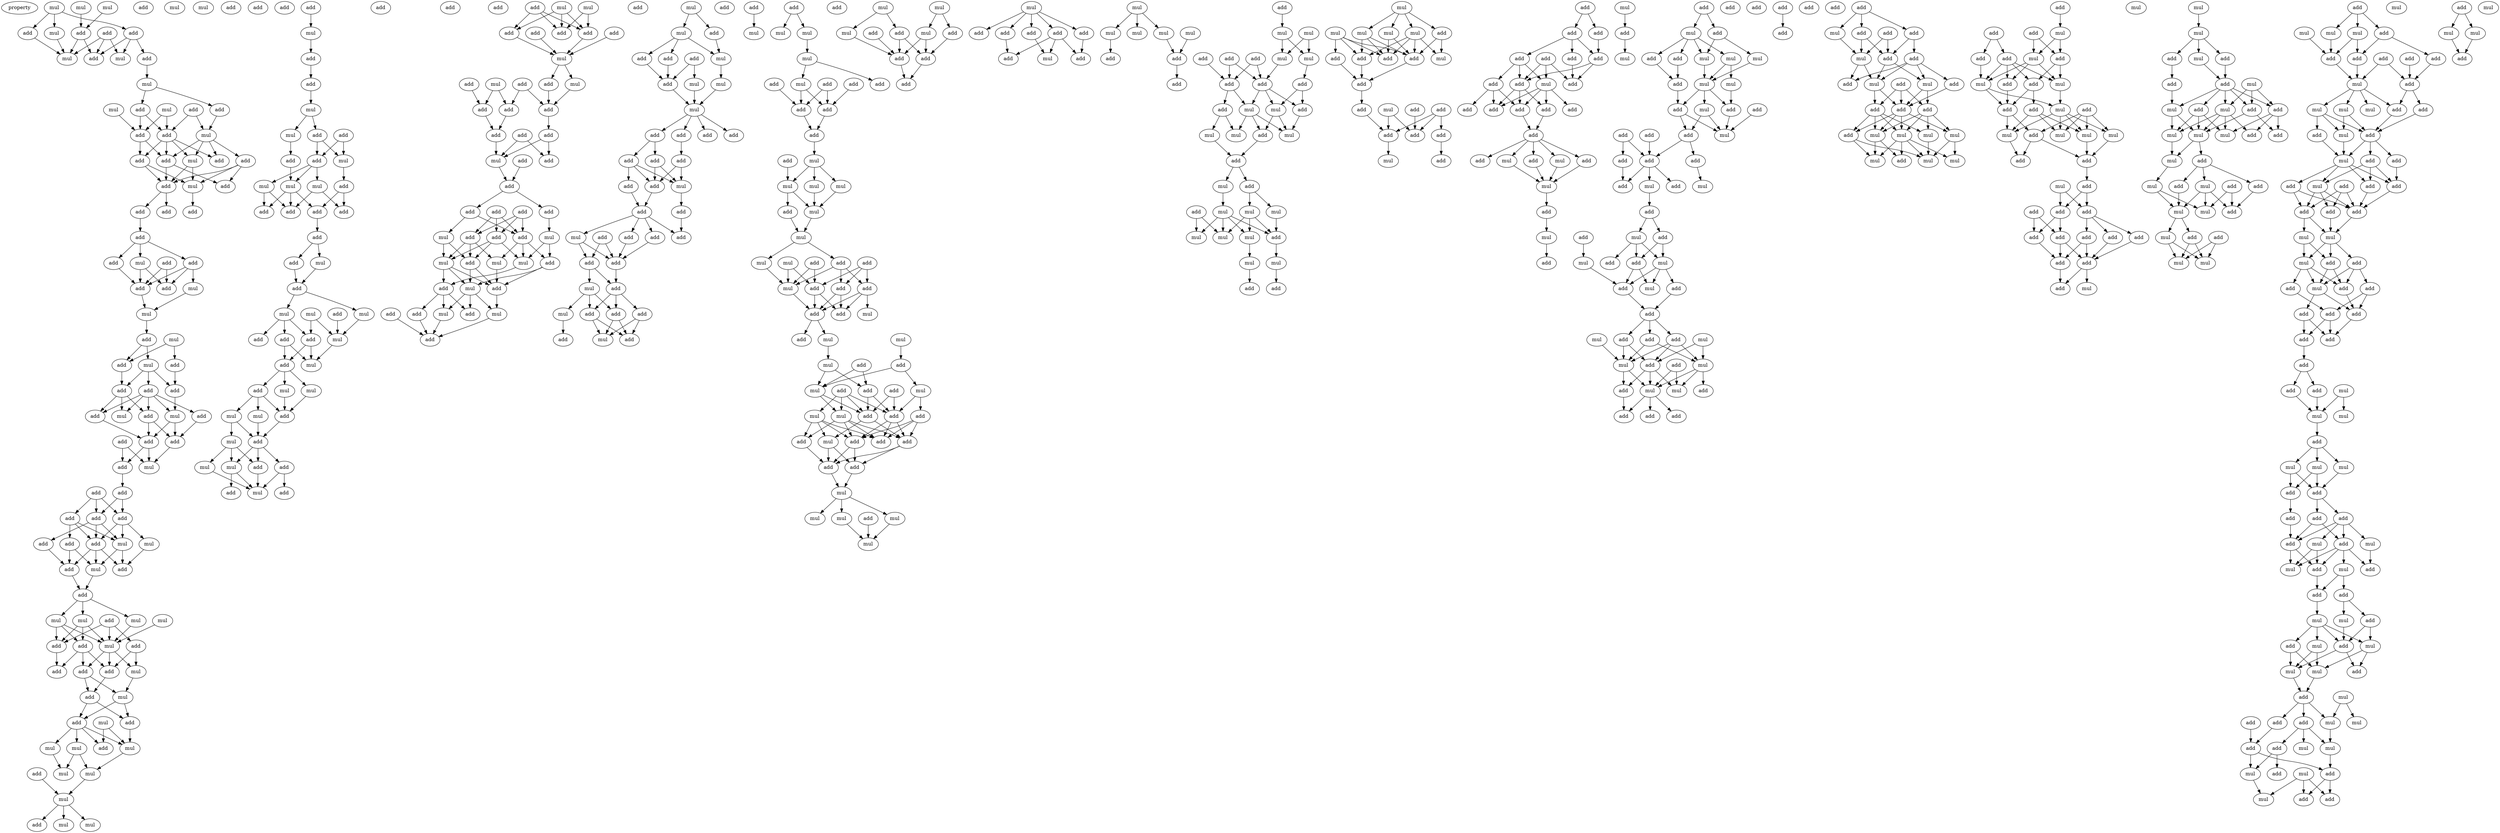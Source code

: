 digraph {
    node [fontcolor=black]
    property [mul=2,lf=1.7]
    0 [ label = mul ];
    1 [ label = mul ];
    2 [ label = mul ];
    3 [ label = add ];
    4 [ label = mul ];
    5 [ label = add ];
    6 [ label = add ];
    7 [ label = add ];
    8 [ label = mul ];
    9 [ label = mul ];
    10 [ label = add ];
    11 [ label = add ];
    12 [ label = mul ];
    13 [ label = add ];
    14 [ label = add ];
    15 [ label = add ];
    16 [ label = mul ];
    17 [ label = mul ];
    18 [ label = add ];
    19 [ label = add ];
    20 [ label = mul ];
    21 [ label = add ];
    22 [ label = add ];
    23 [ label = mul ];
    24 [ label = add ];
    25 [ label = add ];
    26 [ label = add ];
    27 [ label = add ];
    28 [ label = mul ];
    29 [ label = add ];
    30 [ label = add ];
    31 [ label = add ];
    32 [ label = add ];
    33 [ label = add ];
    34 [ label = add ];
    35 [ label = add ];
    36 [ label = mul ];
    37 [ label = add ];
    38 [ label = mul ];
    39 [ label = add ];
    40 [ label = add ];
    41 [ label = mul ];
    42 [ label = add ];
    43 [ label = mul ];
    44 [ label = mul ];
    45 [ label = mul ];
    46 [ label = add ];
    47 [ label = mul ];
    48 [ label = add ];
    49 [ label = add ];
    50 [ label = add ];
    51 [ label = add ];
    52 [ label = add ];
    53 [ label = add ];
    54 [ label = add ];
    55 [ label = mul ];
    56 [ label = mul ];
    57 [ label = add ];
    58 [ label = add ];
    59 [ label = add ];
    60 [ label = add ];
    61 [ label = mul ];
    62 [ label = add ];
    63 [ label = add ];
    64 [ label = add ];
    65 [ label = add ];
    66 [ label = add ];
    67 [ label = add ];
    68 [ label = mul ];
    69 [ label = add ];
    70 [ label = add ];
    71 [ label = mul ];
    72 [ label = add ];
    73 [ label = add ];
    74 [ label = add ];
    75 [ label = mul ];
    76 [ label = add ];
    77 [ label = mul ];
    78 [ label = mul ];
    79 [ label = mul ];
    80 [ label = mul ];
    81 [ label = add ];
    82 [ label = add ];
    83 [ label = mul ];
    84 [ label = add ];
    85 [ label = add ];
    86 [ label = add ];
    87 [ label = add ];
    88 [ label = add ];
    89 [ label = mul ];
    90 [ label = mul ];
    91 [ label = add ];
    92 [ label = add ];
    93 [ label = add ];
    94 [ label = mul ];
    95 [ label = mul ];
    96 [ label = add ];
    97 [ label = mul ];
    98 [ label = mul ];
    99 [ label = mul ];
    100 [ label = add ];
    101 [ label = mul ];
    102 [ label = mul ];
    103 [ label = add ];
    104 [ label = add ];
    105 [ label = add ];
    106 [ label = mul ];
    107 [ label = mul ];
    108 [ label = add ];
    109 [ label = mul ];
    110 [ label = add ];
    111 [ label = add ];
    112 [ label = mul ];
    113 [ label = add ];
    114 [ label = mul ];
    115 [ label = add ];
    116 [ label = add ];
    117 [ label = add ];
    118 [ label = mul ];
    119 [ label = add ];
    120 [ label = mul ];
    121 [ label = mul ];
    122 [ label = mul ];
    123 [ label = add ];
    124 [ label = add ];
    125 [ label = add ];
    126 [ label = add ];
    127 [ label = add ];
    128 [ label = add ];
    129 [ label = add ];
    130 [ label = mul ];
    131 [ label = add ];
    132 [ label = mul ];
    133 [ label = mul ];
    134 [ label = add ];
    135 [ label = mul ];
    136 [ label = mul ];
    137 [ label = add ];
    138 [ label = add ];
    139 [ label = add ];
    140 [ label = add ];
    141 [ label = mul ];
    142 [ label = mul ];
    143 [ label = mul ];
    144 [ label = add ];
    145 [ label = mul ];
    146 [ label = add ];
    147 [ label = mul ];
    148 [ label = add ];
    149 [ label = mul ];
    150 [ label = add ];
    151 [ label = mul ];
    152 [ label = add ];
    153 [ label = mul ];
    154 [ label = add ];
    155 [ label = add ];
    156 [ label = mul ];
    157 [ label = add ];
    158 [ label = add ];
    159 [ label = add ];
    160 [ label = mul ];
    161 [ label = mul ];
    162 [ label = add ];
    163 [ label = add ];
    164 [ label = add ];
    165 [ label = add ];
    166 [ label = add ];
    167 [ label = mul ];
    168 [ label = add ];
    169 [ label = add ];
    170 [ label = mul ];
    171 [ label = add ];
    172 [ label = mul ];
    173 [ label = add ];
    174 [ label = add ];
    175 [ label = add ];
    176 [ label = add ];
    177 [ label = add ];
    178 [ label = add ];
    179 [ label = add ];
    180 [ label = add ];
    181 [ label = mul ];
    182 [ label = add ];
    183 [ label = add ];
    184 [ label = add ];
    185 [ label = add ];
    186 [ label = add ];
    187 [ label = add ];
    188 [ label = add ];
    189 [ label = add ];
    190 [ label = mul ];
    191 [ label = mul ];
    192 [ label = add ];
    193 [ label = add ];
    194 [ label = mul ];
    195 [ label = mul ];
    196 [ label = add ];
    197 [ label = mul ];
    198 [ label = mul ];
    199 [ label = add ];
    200 [ label = add ];
    201 [ label = mul ];
    202 [ label = mul ];
    203 [ label = add ];
    204 [ label = add ];
    205 [ label = add ];
    206 [ label = add ];
    207 [ label = mul ];
    208 [ label = mul ];
    209 [ label = add ];
    210 [ label = add ];
    211 [ label = add ];
    212 [ label = add ];
    213 [ label = mul ];
    214 [ label = add ];
    215 [ label = mul ];
    216 [ label = mul ];
    217 [ label = mul ];
    218 [ label = add ];
    219 [ label = add ];
    220 [ label = add ];
    221 [ label = add ];
    222 [ label = add ];
    223 [ label = add ];
    224 [ label = add ];
    225 [ label = add ];
    226 [ label = add ];
    227 [ label = add ];
    228 [ label = mul ];
    229 [ label = add ];
    230 [ label = add ];
    231 [ label = add ];
    232 [ label = add ];
    233 [ label = mul ];
    234 [ label = add ];
    235 [ label = add ];
    236 [ label = add ];
    237 [ label = add ];
    238 [ label = add ];
    239 [ label = mul ];
    240 [ label = mul ];
    241 [ label = add ];
    242 [ label = add ];
    243 [ label = add ];
    244 [ label = add ];
    245 [ label = add ];
    246 [ label = mul ];
    247 [ label = add ];
    248 [ label = mul ];
    249 [ label = add ];
    250 [ label = mul ];
    251 [ label = mul ];
    252 [ label = mul ];
    253 [ label = add ];
    254 [ label = mul ];
    255 [ label = add ];
    256 [ label = add ];
    257 [ label = add ];
    258 [ label = add ];
    259 [ label = add ];
    260 [ label = add ];
    261 [ label = add ];
    262 [ label = mul ];
    263 [ label = mul ];
    264 [ label = mul ];
    265 [ label = mul ];
    266 [ label = add ];
    267 [ label = mul ];
    268 [ label = add ];
    269 [ label = mul ];
    270 [ label = mul ];
    271 [ label = add ];
    272 [ label = add ];
    273 [ label = mul ];
    274 [ label = add ];
    275 [ label = mul ];
    276 [ label = add ];
    277 [ label = add ];
    278 [ label = add ];
    279 [ label = add ];
    280 [ label = add ];
    281 [ label = mul ];
    282 [ label = add ];
    283 [ label = mul ];
    284 [ label = mul ];
    285 [ label = mul ];
    286 [ label = add ];
    287 [ label = add ];
    288 [ label = add ];
    289 [ label = mul ];
    290 [ label = mul ];
    291 [ label = add ];
    292 [ label = add ];
    293 [ label = mul ];
    294 [ label = mul ];
    295 [ label = add ];
    296 [ label = add ];
    297 [ label = add ];
    298 [ label = add ];
    299 [ label = add ];
    300 [ label = add ];
    301 [ label = add ];
    302 [ label = mul ];
    303 [ label = add ];
    304 [ label = add ];
    305 [ label = mul ];
    306 [ label = mul ];
    307 [ label = mul ];
    308 [ label = add ];
    309 [ label = mul ];
    310 [ label = mul ];
    311 [ label = mul ];
    312 [ label = mul ];
    313 [ label = add ];
    314 [ label = mul ];
    315 [ label = add ];
    316 [ label = mul ];
    317 [ label = add ];
    318 [ label = add ];
    319 [ label = add ];
    320 [ label = add ];
    321 [ label = mul ];
    322 [ label = add ];
    323 [ label = add ];
    324 [ label = add ];
    325 [ label = add ];
    326 [ label = add ];
    327 [ label = mul ];
    328 [ label = add ];
    329 [ label = add ];
    330 [ label = mul ];
    331 [ label = mul ];
    332 [ label = mul ];
    333 [ label = mul ];
    334 [ label = mul ];
    335 [ label = add ];
    336 [ label = add ];
    337 [ label = add ];
    338 [ label = add ];
    339 [ label = mul ];
    340 [ label = mul ];
    341 [ label = add ];
    342 [ label = add ];
    343 [ label = add ];
    344 [ label = mul ];
    345 [ label = mul ];
    346 [ label = add ];
    347 [ label = add ];
    348 [ label = add ];
    349 [ label = mul ];
    350 [ label = add ];
    351 [ label = mul ];
    352 [ label = add ];
    353 [ label = mul ];
    354 [ label = mul ];
    355 [ label = add ];
    356 [ label = mul ];
    357 [ label = add ];
    358 [ label = add ];
    359 [ label = mul ];
    360 [ label = mul ];
    361 [ label = mul ];
    362 [ label = add ];
    363 [ label = mul ];
    364 [ label = mul ];
    365 [ label = mul ];
    366 [ label = mul ];
    367 [ label = add ];
    368 [ label = mul ];
    369 [ label = mul ];
    370 [ label = add ];
    371 [ label = add ];
    372 [ label = mul ];
    373 [ label = add ];
    374 [ label = mul ];
    375 [ label = mul ];
    376 [ label = mul ];
    377 [ label = mul ];
    378 [ label = add ];
    379 [ label = mul ];
    380 [ label = add ];
    381 [ label = add ];
    382 [ label = add ];
    383 [ label = add ];
    384 [ label = add ];
    385 [ label = add ];
    386 [ label = mul ];
    387 [ label = add ];
    388 [ label = add ];
    389 [ label = add ];
    390 [ label = add ];
    391 [ label = add ];
    392 [ label = mul ];
    393 [ label = add ];
    394 [ label = add ];
    395 [ label = add ];
    396 [ label = add ];
    397 [ label = add ];
    398 [ label = add ];
    399 [ label = add ];
    400 [ label = add ];
    401 [ label = add ];
    402 [ label = mul ];
    403 [ label = add ];
    404 [ label = add ];
    405 [ label = add ];
    406 [ label = add ];
    407 [ label = add ];
    408 [ label = add ];
    409 [ label = add ];
    410 [ label = add ];
    411 [ label = add ];
    412 [ label = mul ];
    413 [ label = add ];
    414 [ label = mul ];
    415 [ label = mul ];
    416 [ label = add ];
    417 [ label = mul ];
    418 [ label = mul ];
    419 [ label = add ];
    420 [ label = add ];
    421 [ label = add ];
    422 [ label = add ];
    423 [ label = mul ];
    424 [ label = add ];
    425 [ label = mul ];
    426 [ label = mul ];
    427 [ label = mul ];
    428 [ label = add ];
    429 [ label = mul ];
    430 [ label = add ];
    431 [ label = mul ];
    432 [ label = add ];
    433 [ label = mul ];
    434 [ label = mul ];
    435 [ label = add ];
    436 [ label = add ];
    437 [ label = add ];
    438 [ label = add ];
    439 [ label = add ];
    440 [ label = mul ];
    441 [ label = add ];
    442 [ label = add ];
    443 [ label = add ];
    444 [ label = add ];
    445 [ label = add ];
    446 [ label = add ];
    447 [ label = mul ];
    448 [ label = mul ];
    449 [ label = add ];
    450 [ label = add ];
    451 [ label = add ];
    452 [ label = mul ];
    453 [ label = add ];
    454 [ label = add ];
    455 [ label = mul ];
    456 [ label = mul ];
    457 [ label = add ];
    458 [ label = mul ];
    459 [ label = add ];
    460 [ label = add ];
    461 [ label = add ];
    462 [ label = add ];
    463 [ label = add ];
    464 [ label = mul ];
    465 [ label = mul ];
    466 [ label = add ];
    467 [ label = mul ];
    468 [ label = mul ];
    469 [ label = add ];
    470 [ label = add ];
    471 [ label = add ];
    472 [ label = add ];
    473 [ label = mul ];
    474 [ label = mul ];
    475 [ label = add ];
    476 [ label = add ];
    477 [ label = add ];
    478 [ label = add ];
    479 [ label = add ];
    480 [ label = add ];
    481 [ label = add ];
    482 [ label = add ];
    483 [ label = add ];
    484 [ label = add ];
    485 [ label = mul ];
    486 [ label = add ];
    487 [ label = add ];
    488 [ label = mul ];
    489 [ label = add ];
    490 [ label = add ];
    491 [ label = add ];
    492 [ label = mul ];
    493 [ label = mul ];
    494 [ label = add ];
    495 [ label = add ];
    496 [ label = add ];
    497 [ label = add ];
    498 [ label = add ];
    499 [ label = mul ];
    500 [ label = mul ];
    501 [ label = mul ];
    502 [ label = mul ];
    503 [ label = mul ];
    504 [ label = mul ];
    505 [ label = add ];
    506 [ label = mul ];
    507 [ label = add ];
    508 [ label = mul ];
    509 [ label = add ];
    510 [ label = add ];
    511 [ label = add ];
    512 [ label = mul ];
    513 [ label = add ];
    514 [ label = add ];
    515 [ label = add ];
    516 [ label = add ];
    517 [ label = mul ];
    518 [ label = mul ];
    519 [ label = add ];
    520 [ label = add ];
    521 [ label = mul ];
    522 [ label = add ];
    523 [ label = mul ];
    524 [ label = add ];
    525 [ label = mul ];
    526 [ label = mul ];
    527 [ label = mul ];
    528 [ label = add ];
    529 [ label = add ];
    530 [ label = add ];
    531 [ label = mul ];
    532 [ label = add ];
    533 [ label = add ];
    534 [ label = add ];
    535 [ label = add ];
    536 [ label = add ];
    537 [ label = add ];
    538 [ label = add ];
    539 [ label = add ];
    540 [ label = add ];
    541 [ label = add ];
    542 [ label = mul ];
    543 [ label = mul ];
    544 [ label = mul ];
    545 [ label = add ];
    546 [ label = mul ];
    547 [ label = add ];
    548 [ label = add ];
    549 [ label = mul ];
    550 [ label = add ];
    551 [ label = add ];
    552 [ label = mul ];
    553 [ label = mul ];
    554 [ label = add ];
    555 [ label = mul ];
    556 [ label = add ];
    557 [ label = add ];
    558 [ label = mul ];
    559 [ label = mul ];
    560 [ label = mul ];
    561 [ label = add ];
    562 [ label = add ];
    563 [ label = mul ];
    564 [ label = add ];
    565 [ label = add ];
    566 [ label = mul ];
    567 [ label = add ];
    568 [ label = add ];
    569 [ label = mul ];
    570 [ label = mul ];
    571 [ label = mul ];
    572 [ label = add ];
    573 [ label = add ];
    574 [ label = add ];
    575 [ label = mul ];
    576 [ label = mul ];
    577 [ label = mul ];
    578 [ label = add ];
    579 [ label = mul ];
    580 [ label = add ];
    581 [ label = mul ];
    582 [ label = mul ];
    583 [ label = add ];
    584 [ label = add ];
    585 [ label = add ];
    586 [ label = add ];
    587 [ label = add ];
    588 [ label = mul ];
    589 [ label = add ];
    590 [ label = mul ];
    591 [ label = mul ];
    592 [ label = mul ];
    593 [ label = add ];
    594 [ label = add ];
    595 [ label = add ];
    596 [ label = mul ];
    597 [ label = add ];
    598 [ label = mul ];
    599 [ label = add ];
    600 [ label = add ];
    601 [ label = add ];
    602 [ label = add ];
    603 [ label = mul ];
    604 [ label = add ];
    605 [ label = add ];
    606 [ label = add ];
    607 [ label = add ];
    608 [ label = add ];
    609 [ label = mul ];
    610 [ label = mul ];
    611 [ label = add ];
    612 [ label = mul ];
    613 [ label = add ];
    614 [ label = add ];
    615 [ label = mul ];
    616 [ label = add ];
    617 [ label = add ];
    618 [ label = add ];
    619 [ label = add ];
    620 [ label = add ];
    621 [ label = add ];
    622 [ label = add ];
    623 [ label = add ];
    624 [ label = add ];
    625 [ label = mul ];
    626 [ label = add ];
    627 [ label = mul ];
    628 [ label = mul ];
    629 [ label = add ];
    630 [ label = mul ];
    631 [ label = mul ];
    632 [ label = mul ];
    633 [ label = add ];
    634 [ label = add ];
    635 [ label = add ];
    636 [ label = add ];
    637 [ label = add ];
    638 [ label = mul ];
    639 [ label = add ];
    640 [ label = add ];
    641 [ label = mul ];
    642 [ label = add ];
    643 [ label = mul ];
    644 [ label = mul ];
    645 [ label = add ];
    646 [ label = add ];
    647 [ label = add ];
    648 [ label = add ];
    649 [ label = mul ];
    650 [ label = mul ];
    651 [ label = mul ];
    652 [ label = add ];
    653 [ label = mul ];
    654 [ label = add ];
    655 [ label = mul ];
    656 [ label = mul ];
    657 [ label = add ];
    658 [ label = add ];
    659 [ label = mul ];
    660 [ label = add ];
    661 [ label = add ];
    662 [ label = add ];
    663 [ label = mul ];
    664 [ label = mul ];
    665 [ label = mul ];
    666 [ label = add ];
    667 [ label = mul ];
    668 [ label = add ];
    669 [ label = mul ];
    670 [ label = mul ];
    671 [ label = add ];
    672 [ label = add ];
    673 [ label = add ];
    674 [ label = mul ];
    675 [ label = add ];
    676 [ label = mul ];
    677 [ label = add ];
    678 [ label = mul ];
    679 [ label = mul ];
    680 [ label = mul ];
    681 [ label = add ];
    0 -> 3 [ name = 0 ];
    1 -> 3 [ name = 1 ];
    2 -> 4 [ name = 2 ];
    2 -> 5 [ name = 3 ];
    2 -> 6 [ name = 4 ];
    3 -> 8 [ name = 5 ];
    3 -> 10 [ name = 6 ];
    4 -> 8 [ name = 7 ];
    5 -> 8 [ name = 8 ];
    6 -> 9 [ name = 9 ];
    6 -> 10 [ name = 10 ];
    6 -> 11 [ name = 11 ];
    7 -> 8 [ name = 12 ];
    7 -> 9 [ name = 13 ];
    7 -> 10 [ name = 14 ];
    11 -> 12 [ name = 15 ];
    12 -> 14 [ name = 16 ];
    12 -> 15 [ name = 17 ];
    13 -> 19 [ name = 18 ];
    13 -> 20 [ name = 19 ];
    14 -> 20 [ name = 20 ];
    15 -> 18 [ name = 21 ];
    15 -> 19 [ name = 22 ];
    16 -> 18 [ name = 23 ];
    16 -> 19 [ name = 24 ];
    17 -> 18 [ name = 25 ];
    18 -> 24 [ name = 26 ];
    18 -> 25 [ name = 27 ];
    19 -> 22 [ name = 28 ];
    19 -> 23 [ name = 29 ];
    19 -> 24 [ name = 30 ];
    19 -> 25 [ name = 31 ];
    20 -> 21 [ name = 32 ];
    20 -> 22 [ name = 33 ];
    20 -> 23 [ name = 34 ];
    20 -> 24 [ name = 35 ];
    21 -> 26 [ name = 36 ];
    21 -> 27 [ name = 37 ];
    21 -> 28 [ name = 38 ];
    23 -> 27 [ name = 39 ];
    23 -> 28 [ name = 40 ];
    24 -> 26 [ name = 41 ];
    24 -> 27 [ name = 42 ];
    25 -> 27 [ name = 43 ];
    25 -> 28 [ name = 44 ];
    27 -> 30 [ name = 45 ];
    27 -> 31 [ name = 46 ];
    28 -> 29 [ name = 47 ];
    31 -> 32 [ name = 48 ];
    32 -> 35 [ name = 49 ];
    32 -> 36 [ name = 50 ];
    32 -> 37 [ name = 51 ];
    34 -> 39 [ name = 52 ];
    34 -> 40 [ name = 53 ];
    35 -> 40 [ name = 54 ];
    36 -> 39 [ name = 55 ];
    36 -> 40 [ name = 56 ];
    37 -> 38 [ name = 57 ];
    37 -> 39 [ name = 58 ];
    37 -> 40 [ name = 59 ];
    38 -> 41 [ name = 60 ];
    40 -> 41 [ name = 61 ];
    41 -> 42 [ name = 62 ];
    42 -> 47 [ name = 63 ];
    42 -> 48 [ name = 64 ];
    43 -> 46 [ name = 65 ];
    43 -> 48 [ name = 66 ];
    46 -> 51 [ name = 67 ];
    47 -> 49 [ name = 68 ];
    47 -> 50 [ name = 69 ];
    47 -> 51 [ name = 70 ];
    48 -> 49 [ name = 71 ];
    49 -> 52 [ name = 72 ];
    49 -> 54 [ name = 73 ];
    49 -> 55 [ name = 74 ];
    50 -> 52 [ name = 75 ];
    50 -> 53 [ name = 76 ];
    50 -> 54 [ name = 77 ];
    50 -> 55 [ name = 78 ];
    50 -> 56 [ name = 79 ];
    51 -> 56 [ name = 80 ];
    52 -> 57 [ name = 81 ];
    52 -> 58 [ name = 82 ];
    53 -> 57 [ name = 83 ];
    54 -> 58 [ name = 84 ];
    56 -> 57 [ name = 85 ];
    56 -> 58 [ name = 86 ];
    57 -> 61 [ name = 87 ];
    58 -> 60 [ name = 88 ];
    58 -> 61 [ name = 89 ];
    59 -> 60 [ name = 90 ];
    59 -> 61 [ name = 91 ];
    60 -> 64 [ name = 92 ];
    63 -> 65 [ name = 93 ];
    63 -> 66 [ name = 94 ];
    63 -> 67 [ name = 95 ];
    64 -> 65 [ name = 96 ];
    64 -> 67 [ name = 97 ];
    65 -> 68 [ name = 98 ];
    65 -> 71 [ name = 99 ];
    65 -> 72 [ name = 100 ];
    66 -> 68 [ name = 101 ];
    66 -> 69 [ name = 102 ];
    66 -> 72 [ name = 103 ];
    67 -> 68 [ name = 104 ];
    67 -> 70 [ name = 105 ];
    67 -> 72 [ name = 106 ];
    68 -> 74 [ name = 107 ];
    68 -> 75 [ name = 108 ];
    69 -> 73 [ name = 109 ];
    69 -> 75 [ name = 110 ];
    70 -> 73 [ name = 111 ];
    71 -> 74 [ name = 112 ];
    72 -> 73 [ name = 113 ];
    72 -> 74 [ name = 114 ];
    72 -> 75 [ name = 115 ];
    73 -> 76 [ name = 116 ];
    75 -> 76 [ name = 117 ];
    76 -> 77 [ name = 118 ];
    76 -> 78 [ name = 119 ];
    76 -> 80 [ name = 120 ];
    77 -> 83 [ name = 121 ];
    78 -> 83 [ name = 122 ];
    78 -> 84 [ name = 123 ];
    78 -> 85 [ name = 124 ];
    79 -> 83 [ name = 125 ];
    80 -> 83 [ name = 126 ];
    80 -> 84 [ name = 127 ];
    80 -> 85 [ name = 128 ];
    81 -> 82 [ name = 129 ];
    81 -> 83 [ name = 130 ];
    81 -> 85 [ name = 131 ];
    82 -> 88 [ name = 132 ];
    82 -> 89 [ name = 133 ];
    83 -> 87 [ name = 134 ];
    83 -> 88 [ name = 135 ];
    83 -> 89 [ name = 136 ];
    84 -> 86 [ name = 137 ];
    84 -> 87 [ name = 138 ];
    84 -> 88 [ name = 139 ];
    85 -> 86 [ name = 140 ];
    87 -> 90 [ name = 141 ];
    87 -> 91 [ name = 142 ];
    88 -> 91 [ name = 143 ];
    89 -> 90 [ name = 144 ];
    90 -> 92 [ name = 145 ];
    90 -> 93 [ name = 146 ];
    91 -> 92 [ name = 147 ];
    91 -> 93 [ name = 148 ];
    92 -> 95 [ name = 149 ];
    92 -> 96 [ name = 150 ];
    92 -> 97 [ name = 151 ];
    92 -> 98 [ name = 152 ];
    93 -> 97 [ name = 153 ];
    94 -> 96 [ name = 154 ];
    94 -> 97 [ name = 155 ];
    95 -> 101 [ name = 156 ];
    97 -> 99 [ name = 157 ];
    98 -> 99 [ name = 158 ];
    98 -> 101 [ name = 159 ];
    99 -> 102 [ name = 160 ];
    100 -> 102 [ name = 161 ];
    102 -> 104 [ name = 162 ];
    102 -> 106 [ name = 163 ];
    102 -> 107 [ name = 164 ];
    108 -> 109 [ name = 165 ];
    109 -> 110 [ name = 166 ];
    110 -> 111 [ name = 167 ];
    111 -> 112 [ name = 168 ];
    112 -> 113 [ name = 169 ];
    112 -> 114 [ name = 170 ];
    113 -> 116 [ name = 171 ];
    113 -> 118 [ name = 172 ];
    114 -> 117 [ name = 173 ];
    115 -> 116 [ name = 174 ];
    115 -> 118 [ name = 175 ];
    116 -> 120 [ name = 176 ];
    116 -> 121 [ name = 177 ];
    116 -> 122 [ name = 178 ];
    117 -> 121 [ name = 179 ];
    118 -> 119 [ name = 180 ];
    119 -> 123 [ name = 181 ];
    119 -> 126 [ name = 182 ];
    120 -> 125 [ name = 183 ];
    120 -> 126 [ name = 184 ];
    121 -> 123 [ name = 185 ];
    121 -> 124 [ name = 186 ];
    121 -> 125 [ name = 187 ];
    122 -> 124 [ name = 188 ];
    122 -> 125 [ name = 189 ];
    123 -> 127 [ name = 190 ];
    127 -> 128 [ name = 191 ];
    127 -> 130 [ name = 192 ];
    128 -> 131 [ name = 193 ];
    130 -> 131 [ name = 194 ];
    131 -> 132 [ name = 195 ];
    131 -> 135 [ name = 196 ];
    132 -> 137 [ name = 197 ];
    132 -> 138 [ name = 198 ];
    132 -> 139 [ name = 199 ];
    133 -> 136 [ name = 200 ];
    133 -> 138 [ name = 201 ];
    134 -> 136 [ name = 202 ];
    135 -> 136 [ name = 203 ];
    136 -> 141 [ name = 204 ];
    138 -> 140 [ name = 205 ];
    138 -> 141 [ name = 206 ];
    139 -> 140 [ name = 207 ];
    139 -> 141 [ name = 208 ];
    140 -> 142 [ name = 209 ];
    140 -> 143 [ name = 210 ];
    140 -> 144 [ name = 211 ];
    142 -> 146 [ name = 212 ];
    143 -> 146 [ name = 213 ];
    144 -> 145 [ name = 214 ];
    144 -> 146 [ name = 215 ];
    144 -> 147 [ name = 216 ];
    145 -> 148 [ name = 217 ];
    146 -> 148 [ name = 218 ];
    147 -> 148 [ name = 219 ];
    147 -> 149 [ name = 220 ];
    148 -> 150 [ name = 221 ];
    148 -> 151 [ name = 222 ];
    148 -> 152 [ name = 223 ];
    149 -> 151 [ name = 224 ];
    149 -> 152 [ name = 225 ];
    149 -> 153 [ name = 226 ];
    150 -> 154 [ name = 227 ];
    150 -> 156 [ name = 228 ];
    151 -> 155 [ name = 229 ];
    151 -> 156 [ name = 230 ];
    152 -> 156 [ name = 231 ];
    153 -> 156 [ name = 232 ];
    159 -> 163 [ name = 233 ];
    159 -> 165 [ name = 234 ];
    159 -> 166 [ name = 235 ];
    160 -> 163 [ name = 236 ];
    160 -> 165 [ name = 237 ];
    160 -> 166 [ name = 238 ];
    161 -> 163 [ name = 239 ];
    161 -> 166 [ name = 240 ];
    162 -> 167 [ name = 241 ];
    163 -> 167 [ name = 242 ];
    164 -> 167 [ name = 243 ];
    165 -> 167 [ name = 244 ];
    167 -> 168 [ name = 245 ];
    167 -> 170 [ name = 246 ];
    168 -> 174 [ name = 247 ];
    169 -> 173 [ name = 248 ];
    169 -> 174 [ name = 249 ];
    170 -> 174 [ name = 250 ];
    171 -> 175 [ name = 251 ];
    172 -> 173 [ name = 252 ];
    172 -> 175 [ name = 253 ];
    173 -> 177 [ name = 254 ];
    174 -> 178 [ name = 255 ];
    175 -> 177 [ name = 256 ];
    176 -> 181 [ name = 257 ];
    176 -> 182 [ name = 258 ];
    177 -> 181 [ name = 259 ];
    178 -> 181 [ name = 260 ];
    178 -> 182 [ name = 261 ];
    179 -> 183 [ name = 262 ];
    181 -> 183 [ name = 263 ];
    183 -> 184 [ name = 264 ];
    183 -> 186 [ name = 265 ];
    184 -> 190 [ name = 266 ];
    185 -> 188 [ name = 267 ];
    185 -> 189 [ name = 268 ];
    185 -> 192 [ name = 269 ];
    186 -> 188 [ name = 270 ];
    186 -> 191 [ name = 271 ];
    187 -> 188 [ name = 272 ];
    187 -> 189 [ name = 273 ];
    187 -> 192 [ name = 274 ];
    188 -> 194 [ name = 275 ];
    188 -> 196 [ name = 276 ];
    188 -> 197 [ name = 277 ];
    189 -> 193 [ name = 278 ];
    189 -> 194 [ name = 279 ];
    189 -> 195 [ name = 280 ];
    190 -> 194 [ name = 281 ];
    190 -> 196 [ name = 282 ];
    191 -> 193 [ name = 283 ];
    191 -> 195 [ name = 284 ];
    192 -> 193 [ name = 285 ];
    192 -> 195 [ name = 286 ];
    192 -> 197 [ name = 287 ];
    193 -> 198 [ name = 288 ];
    193 -> 200 [ name = 289 ];
    194 -> 199 [ name = 290 ];
    195 -> 198 [ name = 291 ];
    195 -> 199 [ name = 292 ];
    195 -> 200 [ name = 293 ];
    196 -> 198 [ name = 294 ];
    196 -> 200 [ name = 295 ];
    197 -> 200 [ name = 296 ];
    198 -> 201 [ name = 297 ];
    198 -> 202 [ name = 298 ];
    198 -> 205 [ name = 299 ];
    199 -> 201 [ name = 300 ];
    199 -> 204 [ name = 301 ];
    199 -> 205 [ name = 302 ];
    200 -> 202 [ name = 303 ];
    201 -> 206 [ name = 304 ];
    202 -> 206 [ name = 305 ];
    203 -> 206 [ name = 306 ];
    204 -> 206 [ name = 307 ];
    207 -> 208 [ name = 308 ];
    207 -> 209 [ name = 309 ];
    208 -> 210 [ name = 310 ];
    208 -> 211 [ name = 311 ];
    208 -> 213 [ name = 312 ];
    209 -> 213 [ name = 313 ];
    210 -> 214 [ name = 314 ];
    211 -> 214 [ name = 315 ];
    212 -> 214 [ name = 316 ];
    212 -> 215 [ name = 317 ];
    213 -> 216 [ name = 318 ];
    214 -> 217 [ name = 319 ];
    215 -> 217 [ name = 320 ];
    216 -> 217 [ name = 321 ];
    217 -> 218 [ name = 322 ];
    217 -> 220 [ name = 323 ];
    217 -> 221 [ name = 324 ];
    217 -> 222 [ name = 325 ];
    218 -> 225 [ name = 326 ];
    220 -> 223 [ name = 327 ];
    220 -> 224 [ name = 328 ];
    223 -> 227 [ name = 329 ];
    223 -> 228 [ name = 330 ];
    224 -> 226 [ name = 331 ];
    224 -> 227 [ name = 332 ];
    224 -> 228 [ name = 333 ];
    225 -> 227 [ name = 334 ];
    225 -> 228 [ name = 335 ];
    226 -> 230 [ name = 336 ];
    227 -> 230 [ name = 337 ];
    228 -> 229 [ name = 338 ];
    229 -> 234 [ name = 339 ];
    230 -> 231 [ name = 340 ];
    230 -> 232 [ name = 341 ];
    230 -> 233 [ name = 342 ];
    230 -> 234 [ name = 343 ];
    231 -> 236 [ name = 344 ];
    232 -> 236 [ name = 345 ];
    233 -> 236 [ name = 346 ];
    233 -> 237 [ name = 347 ];
    235 -> 236 [ name = 348 ];
    235 -> 237 [ name = 349 ];
    236 -> 238 [ name = 350 ];
    237 -> 238 [ name = 351 ];
    237 -> 239 [ name = 352 ];
    238 -> 241 [ name = 353 ];
    238 -> 242 [ name = 354 ];
    238 -> 243 [ name = 355 ];
    239 -> 240 [ name = 356 ];
    239 -> 241 [ name = 357 ];
    239 -> 243 [ name = 358 ];
    240 -> 245 [ name = 359 ];
    241 -> 244 [ name = 360 ];
    241 -> 246 [ name = 361 ];
    242 -> 244 [ name = 362 ];
    242 -> 246 [ name = 363 ];
    243 -> 244 [ name = 364 ];
    243 -> 246 [ name = 365 ];
    247 -> 248 [ name = 366 ];
    249 -> 250 [ name = 367 ];
    249 -> 251 [ name = 368 ];
    251 -> 252 [ name = 369 ];
    252 -> 254 [ name = 370 ];
    252 -> 255 [ name = 371 ];
    253 -> 258 [ name = 372 ];
    254 -> 258 [ name = 373 ];
    254 -> 259 [ name = 374 ];
    256 -> 259 [ name = 375 ];
    257 -> 258 [ name = 376 ];
    257 -> 259 [ name = 377 ];
    258 -> 260 [ name = 378 ];
    259 -> 260 [ name = 379 ];
    260 -> 262 [ name = 380 ];
    261 -> 264 [ name = 381 ];
    262 -> 263 [ name = 382 ];
    262 -> 264 [ name = 383 ];
    262 -> 265 [ name = 384 ];
    263 -> 267 [ name = 385 ];
    264 -> 266 [ name = 386 ];
    264 -> 267 [ name = 387 ];
    265 -> 267 [ name = 388 ];
    266 -> 269 [ name = 389 ];
    267 -> 269 [ name = 390 ];
    269 -> 270 [ name = 391 ];
    269 -> 271 [ name = 392 ];
    270 -> 275 [ name = 393 ];
    271 -> 275 [ name = 394 ];
    271 -> 277 [ name = 395 ];
    271 -> 278 [ name = 396 ];
    272 -> 276 [ name = 397 ];
    272 -> 277 [ name = 398 ];
    272 -> 278 [ name = 399 ];
    273 -> 275 [ name = 400 ];
    273 -> 276 [ name = 401 ];
    274 -> 275 [ name = 402 ];
    274 -> 276 [ name = 403 ];
    275 -> 280 [ name = 404 ];
    276 -> 279 [ name = 405 ];
    276 -> 280 [ name = 406 ];
    277 -> 279 [ name = 407 ];
    277 -> 280 [ name = 408 ];
    277 -> 281 [ name = 409 ];
    278 -> 279 [ name = 410 ];
    278 -> 280 [ name = 411 ];
    280 -> 282 [ name = 412 ];
    280 -> 284 [ name = 413 ];
    283 -> 287 [ name = 414 ];
    284 -> 285 [ name = 415 ];
    285 -> 288 [ name = 416 ];
    285 -> 290 [ name = 417 ];
    286 -> 288 [ name = 418 ];
    286 -> 290 [ name = 419 ];
    287 -> 289 [ name = 420 ];
    287 -> 290 [ name = 421 ];
    288 -> 295 [ name = 422 ];
    288 -> 296 [ name = 423 ];
    289 -> 295 [ name = 424 ];
    289 -> 297 [ name = 425 ];
    290 -> 293 [ name = 426 ];
    290 -> 296 [ name = 427 ];
    291 -> 293 [ name = 428 ];
    291 -> 294 [ name = 429 ];
    291 -> 295 [ name = 430 ];
    291 -> 296 [ name = 431 ];
    292 -> 295 [ name = 432 ];
    292 -> 296 [ name = 433 ];
    293 -> 298 [ name = 434 ];
    293 -> 299 [ name = 435 ];
    293 -> 300 [ name = 436 ];
    293 -> 301 [ name = 437 ];
    294 -> 298 [ name = 438 ];
    294 -> 300 [ name = 439 ];
    294 -> 301 [ name = 440 ];
    294 -> 302 [ name = 441 ];
    295 -> 298 [ name = 442 ];
    295 -> 299 [ name = 443 ];
    295 -> 300 [ name = 444 ];
    296 -> 299 [ name = 445 ];
    296 -> 302 [ name = 446 ];
    297 -> 298 [ name = 447 ];
    297 -> 299 [ name = 448 ];
    297 -> 300 [ name = 449 ];
    298 -> 303 [ name = 450 ];
    298 -> 304 [ name = 451 ];
    299 -> 303 [ name = 452 ];
    299 -> 304 [ name = 453 ];
    301 -> 303 [ name = 454 ];
    302 -> 303 [ name = 455 ];
    302 -> 304 [ name = 456 ];
    303 -> 305 [ name = 457 ];
    304 -> 305 [ name = 458 ];
    305 -> 306 [ name = 459 ];
    305 -> 307 [ name = 460 ];
    305 -> 309 [ name = 461 ];
    307 -> 310 [ name = 462 ];
    308 -> 310 [ name = 463 ];
    309 -> 310 [ name = 464 ];
    311 -> 316 [ name = 465 ];
    311 -> 317 [ name = 466 ];
    312 -> 313 [ name = 467 ];
    312 -> 314 [ name = 468 ];
    313 -> 318 [ name = 469 ];
    313 -> 319 [ name = 470 ];
    314 -> 319 [ name = 471 ];
    315 -> 319 [ name = 472 ];
    316 -> 318 [ name = 473 ];
    316 -> 319 [ name = 474 ];
    317 -> 318 [ name = 475 ];
    318 -> 320 [ name = 476 ];
    319 -> 320 [ name = 477 ];
    321 -> 322 [ name = 478 ];
    321 -> 323 [ name = 479 ];
    321 -> 324 [ name = 480 ];
    321 -> 325 [ name = 481 ];
    321 -> 326 [ name = 482 ];
    323 -> 329 [ name = 483 ];
    324 -> 327 [ name = 484 ];
    324 -> 328 [ name = 485 ];
    324 -> 329 [ name = 486 ];
    325 -> 328 [ name = 487 ];
    326 -> 327 [ name = 488 ];
    330 -> 331 [ name = 489 ];
    330 -> 332 [ name = 490 ];
    330 -> 334 [ name = 491 ];
    331 -> 335 [ name = 492 ];
    333 -> 336 [ name = 493 ];
    334 -> 336 [ name = 494 ];
    336 -> 337 [ name = 495 ];
    338 -> 339 [ name = 496 ];
    339 -> 344 [ name = 497 ];
    339 -> 345 [ name = 498 ];
    340 -> 344 [ name = 499 ];
    340 -> 345 [ name = 500 ];
    341 -> 346 [ name = 501 ];
    341 -> 347 [ name = 502 ];
    342 -> 347 [ name = 503 ];
    343 -> 346 [ name = 504 ];
    343 -> 347 [ name = 505 ];
    344 -> 346 [ name = 506 ];
    345 -> 348 [ name = 507 ];
    346 -> 349 [ name = 508 ];
    346 -> 351 [ name = 509 ];
    346 -> 352 [ name = 510 ];
    347 -> 350 [ name = 511 ];
    347 -> 351 [ name = 512 ];
    348 -> 349 [ name = 513 ];
    348 -> 352 [ name = 514 ];
    349 -> 355 [ name = 515 ];
    349 -> 356 [ name = 516 ];
    350 -> 353 [ name = 517 ];
    350 -> 354 [ name = 518 ];
    351 -> 354 [ name = 519 ];
    351 -> 355 [ name = 520 ];
    351 -> 356 [ name = 521 ];
    352 -> 356 [ name = 522 ];
    353 -> 357 [ name = 523 ];
    355 -> 357 [ name = 524 ];
    357 -> 358 [ name = 525 ];
    357 -> 359 [ name = 526 ];
    358 -> 361 [ name = 527 ];
    358 -> 363 [ name = 528 ];
    359 -> 360 [ name = 529 ];
    360 -> 364 [ name = 530 ];
    360 -> 365 [ name = 531 ];
    360 -> 366 [ name = 532 ];
    360 -> 367 [ name = 533 ];
    361 -> 364 [ name = 534 ];
    361 -> 365 [ name = 535 ];
    361 -> 367 [ name = 536 ];
    362 -> 365 [ name = 537 ];
    362 -> 366 [ name = 538 ];
    363 -> 367 [ name = 539 ];
    364 -> 368 [ name = 540 ];
    367 -> 369 [ name = 541 ];
    368 -> 371 [ name = 542 ];
    369 -> 370 [ name = 543 ];
    372 -> 373 [ name = 544 ];
    372 -> 374 [ name = 545 ];
    372 -> 376 [ name = 546 ];
    372 -> 377 [ name = 547 ];
    373 -> 379 [ name = 548 ];
    373 -> 380 [ name = 549 ];
    374 -> 378 [ name = 550 ];
    374 -> 380 [ name = 551 ];
    374 -> 381 [ name = 552 ];
    375 -> 378 [ name = 553 ];
    375 -> 380 [ name = 554 ];
    375 -> 381 [ name = 555 ];
    375 -> 382 [ name = 556 ];
    376 -> 378 [ name = 557 ];
    376 -> 380 [ name = 558 ];
    377 -> 378 [ name = 559 ];
    377 -> 379 [ name = 560 ];
    377 -> 380 [ name = 561 ];
    377 -> 381 [ name = 562 ];
    380 -> 383 [ name = 563 ];
    381 -> 383 [ name = 564 ];
    382 -> 383 [ name = 565 ];
    383 -> 385 [ name = 566 ];
    384 -> 389 [ name = 567 ];
    385 -> 388 [ name = 568 ];
    386 -> 388 [ name = 569 ];
    386 -> 389 [ name = 570 ];
    387 -> 388 [ name = 571 ];
    387 -> 389 [ name = 572 ];
    387 -> 390 [ name = 573 ];
    388 -> 392 [ name = 574 ];
    390 -> 391 [ name = 575 ];
    393 -> 394 [ name = 576 ];
    393 -> 395 [ name = 577 ];
    394 -> 399 [ name = 578 ];
    395 -> 396 [ name = 579 ];
    395 -> 398 [ name = 580 ];
    395 -> 399 [ name = 581 ];
    396 -> 400 [ name = 582 ];
    396 -> 401 [ name = 583 ];
    396 -> 402 [ name = 584 ];
    397 -> 400 [ name = 585 ];
    397 -> 402 [ name = 586 ];
    397 -> 403 [ name = 587 ];
    398 -> 403 [ name = 588 ];
    399 -> 400 [ name = 589 ];
    399 -> 403 [ name = 590 ];
    400 -> 404 [ name = 591 ];
    400 -> 405 [ name = 592 ];
    400 -> 408 [ name = 593 ];
    401 -> 404 [ name = 594 ];
    401 -> 405 [ name = 595 ];
    401 -> 406 [ name = 596 ];
    402 -> 404 [ name = 597 ];
    402 -> 405 [ name = 598 ];
    402 -> 407 [ name = 599 ];
    402 -> 408 [ name = 600 ];
    404 -> 409 [ name = 601 ];
    408 -> 409 [ name = 602 ];
    409 -> 410 [ name = 603 ];
    409 -> 411 [ name = 604 ];
    409 -> 412 [ name = 605 ];
    409 -> 413 [ name = 606 ];
    409 -> 414 [ name = 607 ];
    411 -> 415 [ name = 608 ];
    412 -> 415 [ name = 609 ];
    413 -> 415 [ name = 610 ];
    414 -> 415 [ name = 611 ];
    415 -> 416 [ name = 612 ];
    416 -> 417 [ name = 613 ];
    417 -> 419 [ name = 614 ];
    418 -> 420 [ name = 615 ];
    420 -> 423 [ name = 616 ];
    421 -> 424 [ name = 617 ];
    421 -> 425 [ name = 618 ];
    424 -> 426 [ name = 619 ];
    424 -> 429 [ name = 620 ];
    425 -> 427 [ name = 621 ];
    425 -> 428 [ name = 622 ];
    425 -> 429 [ name = 623 ];
    425 -> 430 [ name = 624 ];
    426 -> 431 [ name = 625 ];
    427 -> 431 [ name = 626 ];
    427 -> 433 [ name = 627 ];
    428 -> 432 [ name = 628 ];
    429 -> 431 [ name = 629 ];
    430 -> 432 [ name = 630 ];
    431 -> 434 [ name = 631 ];
    431 -> 436 [ name = 632 ];
    431 -> 437 [ name = 633 ];
    432 -> 437 [ name = 634 ];
    433 -> 436 [ name = 635 ];
    434 -> 438 [ name = 636 ];
    434 -> 440 [ name = 637 ];
    435 -> 440 [ name = 638 ];
    436 -> 440 [ name = 639 ];
    437 -> 438 [ name = 640 ];
    437 -> 440 [ name = 641 ];
    438 -> 442 [ name = 642 ];
    438 -> 443 [ name = 643 ];
    439 -> 442 [ name = 644 ];
    439 -> 444 [ name = 645 ];
    441 -> 442 [ name = 646 ];
    442 -> 446 [ name = 647 ];
    442 -> 448 [ name = 648 ];
    442 -> 449 [ name = 649 ];
    443 -> 447 [ name = 650 ];
    444 -> 446 [ name = 651 ];
    448 -> 450 [ name = 652 ];
    450 -> 452 [ name = 653 ];
    450 -> 453 [ name = 654 ];
    451 -> 455 [ name = 655 ];
    452 -> 454 [ name = 656 ];
    452 -> 456 [ name = 657 ];
    452 -> 457 [ name = 658 ];
    453 -> 454 [ name = 659 ];
    453 -> 456 [ name = 660 ];
    454 -> 458 [ name = 661 ];
    454 -> 459 [ name = 662 ];
    455 -> 459 [ name = 663 ];
    456 -> 458 [ name = 664 ];
    456 -> 459 [ name = 665 ];
    456 -> 460 [ name = 666 ];
    459 -> 461 [ name = 667 ];
    460 -> 461 [ name = 668 ];
    461 -> 462 [ name = 669 ];
    461 -> 463 [ name = 670 ];
    461 -> 466 [ name = 671 ];
    462 -> 467 [ name = 672 ];
    462 -> 470 [ name = 673 ];
    463 -> 467 [ name = 674 ];
    463 -> 468 [ name = 675 ];
    464 -> 467 [ name = 676 ];
    465 -> 468 [ name = 677 ];
    465 -> 470 [ name = 678 ];
    466 -> 467 [ name = 679 ];
    466 -> 468 [ name = 680 ];
    466 -> 470 [ name = 681 ];
    467 -> 471 [ name = 682 ];
    467 -> 473 [ name = 683 ];
    468 -> 472 [ name = 684 ];
    468 -> 473 [ name = 685 ];
    468 -> 474 [ name = 686 ];
    469 -> 473 [ name = 687 ];
    469 -> 474 [ name = 688 ];
    470 -> 471 [ name = 689 ];
    470 -> 473 [ name = 690 ];
    470 -> 474 [ name = 691 ];
    471 -> 476 [ name = 692 ];
    473 -> 475 [ name = 693 ];
    473 -> 476 [ name = 694 ];
    473 -> 477 [ name = 695 ];
    478 -> 481 [ name = 696 ];
    482 -> 484 [ name = 697 ];
    482 -> 485 [ name = 698 ];
    482 -> 486 [ name = 699 ];
    483 -> 488 [ name = 700 ];
    483 -> 489 [ name = 701 ];
    484 -> 487 [ name = 702 ];
    484 -> 489 [ name = 703 ];
    485 -> 488 [ name = 704 ];
    486 -> 488 [ name = 705 ];
    486 -> 489 [ name = 706 ];
    487 -> 491 [ name = 707 ];
    487 -> 492 [ name = 708 ];
    487 -> 493 [ name = 709 ];
    487 -> 494 [ name = 710 ];
    488 -> 491 [ name = 711 ];
    488 -> 493 [ name = 712 ];
    489 -> 492 [ name = 713 ];
    489 -> 493 [ name = 714 ];
    490 -> 495 [ name = 715 ];
    490 -> 496 [ name = 716 ];
    490 -> 497 [ name = 717 ];
    492 -> 496 [ name = 718 ];
    492 -> 497 [ name = 719 ];
    493 -> 495 [ name = 720 ];
    493 -> 497 [ name = 721 ];
    494 -> 497 [ name = 722 ];
    495 -> 498 [ name = 723 ];
    495 -> 500 [ name = 724 ];
    495 -> 501 [ name = 725 ];
    495 -> 502 [ name = 726 ];
    496 -> 499 [ name = 727 ];
    496 -> 500 [ name = 728 ];
    496 -> 501 [ name = 729 ];
    496 -> 502 [ name = 730 ];
    497 -> 498 [ name = 731 ];
    497 -> 499 [ name = 732 ];
    497 -> 500 [ name = 733 ];
    497 -> 502 [ name = 734 ];
    498 -> 503 [ name = 735 ];
    498 -> 506 [ name = 736 ];
    499 -> 504 [ name = 737 ];
    499 -> 506 [ name = 738 ];
    500 -> 503 [ name = 739 ];
    500 -> 505 [ name = 740 ];
    501 -> 506 [ name = 741 ];
    502 -> 503 [ name = 742 ];
    502 -> 504 [ name = 743 ];
    502 -> 505 [ name = 744 ];
    502 -> 506 [ name = 745 ];
    507 -> 508 [ name = 746 ];
    508 -> 512 [ name = 747 ];
    508 -> 514 [ name = 748 ];
    509 -> 511 [ name = 749 ];
    509 -> 513 [ name = 750 ];
    510 -> 512 [ name = 751 ];
    510 -> 514 [ name = 752 ];
    511 -> 515 [ name = 753 ];
    511 -> 516 [ name = 754 ];
    511 -> 517 [ name = 755 ];
    511 -> 518 [ name = 756 ];
    512 -> 515 [ name = 757 ];
    512 -> 517 [ name = 758 ];
    512 -> 518 [ name = 759 ];
    513 -> 518 [ name = 760 ];
    514 -> 516 [ name = 761 ];
    514 -> 517 [ name = 762 ];
    515 -> 519 [ name = 763 ];
    516 -> 519 [ name = 764 ];
    516 -> 522 [ name = 765 ];
    517 -> 521 [ name = 766 ];
    518 -> 519 [ name = 767 ];
    518 -> 521 [ name = 768 ];
    519 -> 524 [ name = 769 ];
    519 -> 525 [ name = 770 ];
    520 -> 523 [ name = 771 ];
    520 -> 524 [ name = 772 ];
    520 -> 526 [ name = 773 ];
    520 -> 527 [ name = 774 ];
    521 -> 523 [ name = 775 ];
    521 -> 525 [ name = 776 ];
    521 -> 526 [ name = 777 ];
    521 -> 527 [ name = 778 ];
    522 -> 523 [ name = 779 ];
    522 -> 525 [ name = 780 ];
    522 -> 526 [ name = 781 ];
    524 -> 528 [ name = 782 ];
    524 -> 529 [ name = 783 ];
    525 -> 528 [ name = 784 ];
    526 -> 529 [ name = 785 ];
    527 -> 529 [ name = 786 ];
    529 -> 530 [ name = 787 ];
    530 -> 533 [ name = 788 ];
    530 -> 534 [ name = 789 ];
    531 -> 533 [ name = 790 ];
    531 -> 534 [ name = 791 ];
    532 -> 535 [ name = 792 ];
    532 -> 538 [ name = 793 ];
    533 -> 535 [ name = 794 ];
    533 -> 538 [ name = 795 ];
    534 -> 536 [ name = 796 ];
    534 -> 537 [ name = 797 ];
    534 -> 539 [ name = 798 ];
    535 -> 540 [ name = 799 ];
    536 -> 541 [ name = 800 ];
    537 -> 540 [ name = 801 ];
    537 -> 541 [ name = 802 ];
    538 -> 540 [ name = 803 ];
    538 -> 541 [ name = 804 ];
    539 -> 541 [ name = 805 ];
    540 -> 545 [ name = 806 ];
    541 -> 543 [ name = 807 ];
    541 -> 545 [ name = 808 ];
    544 -> 546 [ name = 809 ];
    546 -> 547 [ name = 810 ];
    546 -> 548 [ name = 811 ];
    546 -> 549 [ name = 812 ];
    547 -> 550 [ name = 813 ];
    548 -> 551 [ name = 814 ];
    549 -> 550 [ name = 815 ];
    550 -> 553 [ name = 816 ];
    550 -> 554 [ name = 817 ];
    550 -> 555 [ name = 818 ];
    550 -> 556 [ name = 819 ];
    550 -> 557 [ name = 820 ];
    551 -> 555 [ name = 821 ];
    552 -> 553 [ name = 822 ];
    552 -> 556 [ name = 823 ];
    552 -> 557 [ name = 824 ];
    553 -> 558 [ name = 825 ];
    553 -> 559 [ name = 826 ];
    553 -> 560 [ name = 827 ];
    553 -> 561 [ name = 828 ];
    554 -> 558 [ name = 829 ];
    554 -> 559 [ name = 830 ];
    554 -> 560 [ name = 831 ];
    555 -> 558 [ name = 832 ];
    555 -> 559 [ name = 833 ];
    556 -> 560 [ name = 834 ];
    556 -> 561 [ name = 835 ];
    556 -> 562 [ name = 836 ];
    557 -> 558 [ name = 837 ];
    557 -> 562 [ name = 838 ];
    558 -> 563 [ name = 839 ];
    558 -> 564 [ name = 840 ];
    559 -> 563 [ name = 841 ];
    563 -> 566 [ name = 842 ];
    564 -> 567 [ name = 843 ];
    564 -> 568 [ name = 844 ];
    564 -> 569 [ name = 845 ];
    565 -> 570 [ name = 846 ];
    565 -> 572 [ name = 847 ];
    566 -> 570 [ name = 848 ];
    566 -> 571 [ name = 849 ];
    567 -> 571 [ name = 850 ];
    568 -> 572 [ name = 851 ];
    569 -> 570 [ name = 852 ];
    569 -> 571 [ name = 853 ];
    569 -> 572 [ name = 854 ];
    571 -> 574 [ name = 855 ];
    571 -> 575 [ name = 856 ];
    573 -> 576 [ name = 857 ];
    573 -> 577 [ name = 858 ];
    574 -> 576 [ name = 859 ];
    574 -> 577 [ name = 860 ];
    575 -> 576 [ name = 861 ];
    575 -> 577 [ name = 862 ];
    578 -> 580 [ name = 863 ];
    578 -> 581 [ name = 864 ];
    578 -> 582 [ name = 865 ];
    579 -> 584 [ name = 866 ];
    580 -> 583 [ name = 867 ];
    580 -> 585 [ name = 868 ];
    581 -> 583 [ name = 869 ];
    581 -> 584 [ name = 870 ];
    582 -> 584 [ name = 871 ];
    583 -> 588 [ name = 872 ];
    584 -> 588 [ name = 873 ];
    585 -> 589 [ name = 874 ];
    586 -> 589 [ name = 875 ];
    587 -> 588 [ name = 876 ];
    587 -> 589 [ name = 877 ];
    588 -> 590 [ name = 878 ];
    588 -> 591 [ name = 879 ];
    588 -> 592 [ name = 880 ];
    588 -> 593 [ name = 881 ];
    589 -> 593 [ name = 882 ];
    589 -> 594 [ name = 883 ];
    590 -> 595 [ name = 884 ];
    590 -> 596 [ name = 885 ];
    590 -> 597 [ name = 886 ];
    591 -> 596 [ name = 887 ];
    591 -> 597 [ name = 888 ];
    593 -> 597 [ name = 889 ];
    594 -> 597 [ name = 890 ];
    595 -> 598 [ name = 891 ];
    596 -> 598 [ name = 892 ];
    597 -> 598 [ name = 893 ];
    597 -> 599 [ name = 894 ];
    597 -> 600 [ name = 895 ];
    598 -> 601 [ name = 896 ];
    598 -> 602 [ name = 897 ];
    598 -> 603 [ name = 898 ];
    598 -> 604 [ name = 899 ];
    599 -> 601 [ name = 900 ];
    599 -> 602 [ name = 901 ];
    599 -> 603 [ name = 902 ];
    600 -> 601 [ name = 903 ];
    601 -> 607 [ name = 904 ];
    602 -> 607 [ name = 905 ];
    603 -> 606 [ name = 906 ];
    603 -> 607 [ name = 907 ];
    603 -> 608 [ name = 908 ];
    604 -> 607 [ name = 909 ];
    604 -> 608 [ name = 910 ];
    605 -> 606 [ name = 911 ];
    605 -> 607 [ name = 912 ];
    605 -> 608 [ name = 913 ];
    606 -> 609 [ name = 914 ];
    607 -> 609 [ name = 915 ];
    608 -> 609 [ name = 916 ];
    608 -> 610 [ name = 917 ];
    609 -> 611 [ name = 918 ];
    609 -> 612 [ name = 919 ];
    609 -> 613 [ name = 920 ];
    610 -> 612 [ name = 921 ];
    610 -> 613 [ name = 922 ];
    611 -> 614 [ name = 923 ];
    611 -> 615 [ name = 924 ];
    611 -> 617 [ name = 925 ];
    612 -> 615 [ name = 926 ];
    612 -> 616 [ name = 927 ];
    612 -> 617 [ name = 928 ];
    613 -> 615 [ name = 929 ];
    613 -> 617 [ name = 930 ];
    614 -> 619 [ name = 931 ];
    614 -> 620 [ name = 932 ];
    615 -> 618 [ name = 933 ];
    615 -> 619 [ name = 934 ];
    616 -> 620 [ name = 935 ];
    617 -> 619 [ name = 936 ];
    618 -> 621 [ name = 937 ];
    618 -> 622 [ name = 938 ];
    619 -> 621 [ name = 939 ];
    620 -> 621 [ name = 940 ];
    620 -> 622 [ name = 941 ];
    622 -> 623 [ name = 942 ];
    623 -> 624 [ name = 943 ];
    623 -> 626 [ name = 944 ];
    624 -> 627 [ name = 945 ];
    625 -> 627 [ name = 946 ];
    625 -> 628 [ name = 947 ];
    626 -> 627 [ name = 948 ];
    627 -> 629 [ name = 949 ];
    629 -> 630 [ name = 950 ];
    629 -> 631 [ name = 951 ];
    629 -> 632 [ name = 952 ];
    630 -> 634 [ name = 953 ];
    631 -> 633 [ name = 954 ];
    631 -> 634 [ name = 955 ];
    632 -> 633 [ name = 956 ];
    632 -> 634 [ name = 957 ];
    633 -> 636 [ name = 958 ];
    634 -> 635 [ name = 959 ];
    634 -> 637 [ name = 960 ];
    635 -> 639 [ name = 961 ];
    635 -> 640 [ name = 962 ];
    636 -> 640 [ name = 963 ];
    637 -> 638 [ name = 964 ];
    637 -> 639 [ name = 965 ];
    637 -> 640 [ name = 966 ];
    637 -> 641 [ name = 967 ];
    638 -> 642 [ name = 968 ];
    639 -> 642 [ name = 969 ];
    639 -> 643 [ name = 970 ];
    639 -> 644 [ name = 971 ];
    639 -> 645 [ name = 972 ];
    640 -> 643 [ name = 973 ];
    640 -> 645 [ name = 974 ];
    641 -> 643 [ name = 975 ];
    641 -> 645 [ name = 976 ];
    644 -> 646 [ name = 977 ];
    644 -> 647 [ name = 978 ];
    645 -> 646 [ name = 979 ];
    646 -> 649 [ name = 980 ];
    647 -> 648 [ name = 981 ];
    647 -> 650 [ name = 982 ];
    648 -> 653 [ name = 983 ];
    648 -> 654 [ name = 984 ];
    649 -> 651 [ name = 985 ];
    649 -> 652 [ name = 986 ];
    649 -> 653 [ name = 987 ];
    649 -> 654 [ name = 988 ];
    650 -> 654 [ name = 989 ];
    651 -> 655 [ name = 990 ];
    651 -> 656 [ name = 991 ];
    652 -> 655 [ name = 992 ];
    652 -> 656 [ name = 993 ];
    653 -> 655 [ name = 994 ];
    653 -> 657 [ name = 995 ];
    654 -> 656 [ name = 996 ];
    654 -> 657 [ name = 997 ];
    655 -> 658 [ name = 998 ];
    656 -> 658 [ name = 999 ];
    658 -> 660 [ name = 1000 ];
    658 -> 662 [ name = 1001 ];
    658 -> 663 [ name = 1002 ];
    659 -> 663 [ name = 1003 ];
    659 -> 664 [ name = 1004 ];
    660 -> 665 [ name = 1005 ];
    660 -> 666 [ name = 1006 ];
    660 -> 667 [ name = 1007 ];
    661 -> 668 [ name = 1008 ];
    662 -> 668 [ name = 1009 ];
    663 -> 665 [ name = 1010 ];
    665 -> 672 [ name = 1011 ];
    666 -> 669 [ name = 1012 ];
    666 -> 671 [ name = 1013 ];
    668 -> 669 [ name = 1014 ];
    668 -> 672 [ name = 1015 ];
    669 -> 674 [ name = 1016 ];
    670 -> 673 [ name = 1017 ];
    670 -> 674 [ name = 1018 ];
    670 -> 675 [ name = 1019 ];
    672 -> 673 [ name = 1020 ];
    672 -> 675 [ name = 1021 ];
    677 -> 678 [ name = 1022 ];
    677 -> 680 [ name = 1023 ];
    678 -> 681 [ name = 1024 ];
    680 -> 681 [ name = 1025 ];
}
